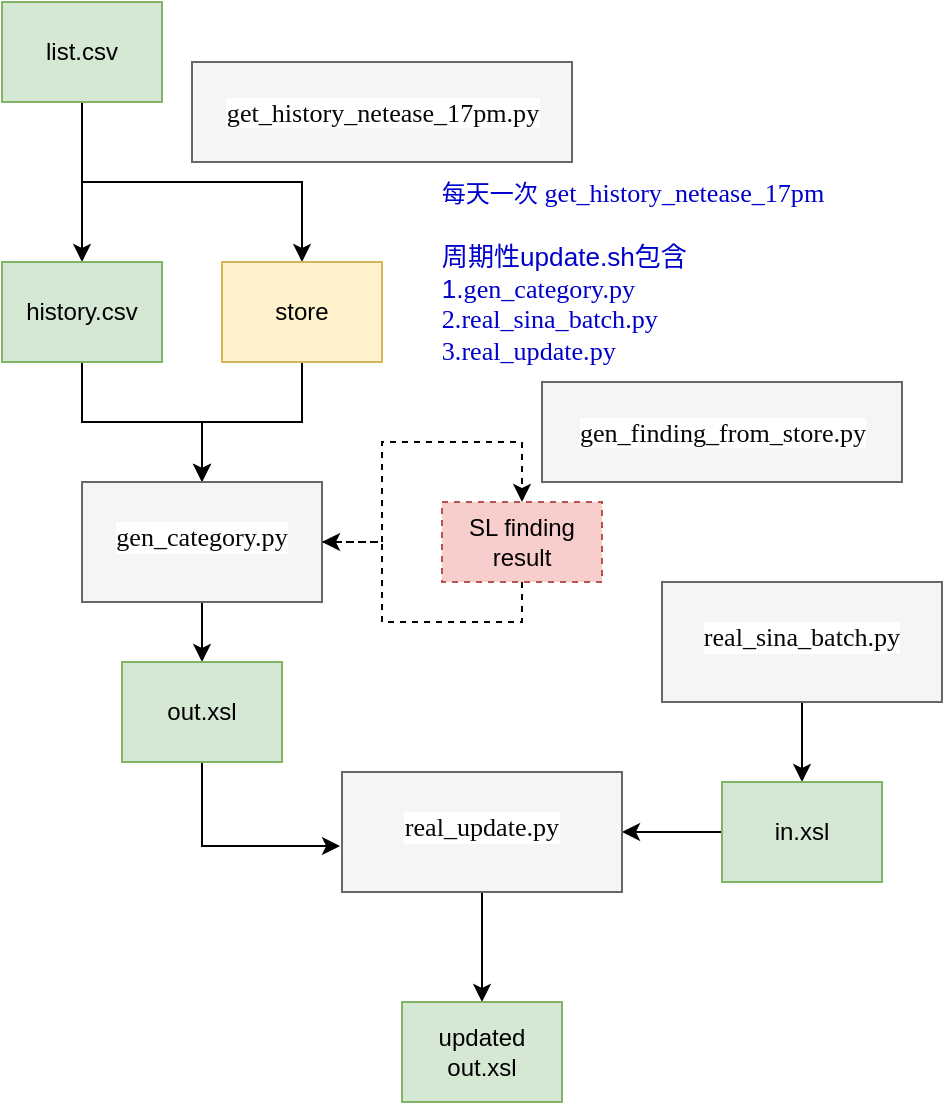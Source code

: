 <mxfile version="14.6.13" type="device"><diagram id="49M0BKL2xQ3SYK952rmj" name="第 1 页"><mxGraphModel dx="909" dy="672" grid="0" gridSize="10" guides="1" tooltips="1" connect="1" arrows="1" fold="1" page="1" pageScale="1" pageWidth="4681" pageHeight="3300" math="0" shadow="0"><root><mxCell id="0"/><mxCell id="1" parent="0"/><mxCell id="O12l0vSPh0vt8pcs6gfs-4" value="" style="edgeStyle=orthogonalEdgeStyle;rounded=0;orthogonalLoop=1;jettySize=auto;html=1;" edge="1" parent="1" source="O12l0vSPh0vt8pcs6gfs-1" target="O12l0vSPh0vt8pcs6gfs-3"><mxGeometry relative="1" as="geometry"/></mxCell><mxCell id="O12l0vSPh0vt8pcs6gfs-6" value="" style="edgeStyle=orthogonalEdgeStyle;rounded=0;orthogonalLoop=1;jettySize=auto;html=1;" edge="1" parent="1" source="O12l0vSPh0vt8pcs6gfs-1" target="O12l0vSPh0vt8pcs6gfs-5"><mxGeometry relative="1" as="geometry"><Array as="points"><mxPoint x="330" y="190"/><mxPoint x="440" y="190"/></Array></mxGeometry></mxCell><mxCell id="O12l0vSPh0vt8pcs6gfs-1" value="list.csv" style="rounded=0;whiteSpace=wrap;html=1;fillColor=#d5e8d4;strokeColor=#82b366;" vertex="1" parent="1"><mxGeometry x="290" y="100" width="80" height="50" as="geometry"/></mxCell><mxCell id="O12l0vSPh0vt8pcs6gfs-2" value="&lt;pre style=&quot;background-color: #ffffff ; color: #080808 ; font-family: &amp;#34;.applesystemuifont&amp;#34; ; font-size: 9.8pt&quot;&gt;&lt;br&gt;&lt;/pre&gt;" style="text;whiteSpace=wrap;html=1;" vertex="1" parent="1"><mxGeometry x="380" y="140" width="200" height="10" as="geometry"/></mxCell><mxCell id="O12l0vSPh0vt8pcs6gfs-10" style="edgeStyle=orthogonalEdgeStyle;rounded=0;orthogonalLoop=1;jettySize=auto;html=1;" edge="1" parent="1" source="O12l0vSPh0vt8pcs6gfs-3" target="O12l0vSPh0vt8pcs6gfs-8"><mxGeometry relative="1" as="geometry"/></mxCell><mxCell id="O12l0vSPh0vt8pcs6gfs-3" value="history.csv" style="rounded=0;whiteSpace=wrap;html=1;fillColor=#d5e8d4;strokeColor=#82b366;" vertex="1" parent="1"><mxGeometry x="290" y="230" width="80" height="50" as="geometry"/></mxCell><mxCell id="O12l0vSPh0vt8pcs6gfs-9" style="edgeStyle=orthogonalEdgeStyle;rounded=0;orthogonalLoop=1;jettySize=auto;html=1;" edge="1" parent="1" source="O12l0vSPh0vt8pcs6gfs-5" target="O12l0vSPh0vt8pcs6gfs-8"><mxGeometry relative="1" as="geometry"/></mxCell><mxCell id="O12l0vSPh0vt8pcs6gfs-5" value="store" style="rounded=0;whiteSpace=wrap;html=1;fillColor=#fff2cc;strokeColor=#d6b656;" vertex="1" parent="1"><mxGeometry x="400" y="230" width="80" height="50" as="geometry"/></mxCell><mxCell id="O12l0vSPh0vt8pcs6gfs-7" value="&lt;pre style=&quot;font-style: normal ; font-weight: 400 ; letter-spacing: normal ; text-align: left ; text-indent: 0px ; text-transform: none ; word-spacing: 0px ; background-color: rgb(255 , 255 , 255) ; color: rgb(8 , 8 , 8) ; font-family: &amp;#34;.applesystemuifont&amp;#34; ; font-size: 9.8pt&quot;&gt;&lt;br&gt;&lt;/pre&gt;" style="text;html=1;strokeColor=none;fillColor=none;align=center;verticalAlign=middle;whiteSpace=wrap;rounded=0;" vertex="1" parent="1"><mxGeometry x="410" y="160" width="40" height="20" as="geometry"/></mxCell><mxCell id="O12l0vSPh0vt8pcs6gfs-12" style="edgeStyle=orthogonalEdgeStyle;rounded=0;orthogonalLoop=1;jettySize=auto;html=1;entryX=0.5;entryY=0;entryDx=0;entryDy=0;dashed=1;" edge="1" parent="1" source="O12l0vSPh0vt8pcs6gfs-8" target="O12l0vSPh0vt8pcs6gfs-11"><mxGeometry relative="1" as="geometry"/></mxCell><mxCell id="O12l0vSPh0vt8pcs6gfs-19" value="" style="edgeStyle=orthogonalEdgeStyle;rounded=0;orthogonalLoop=1;jettySize=auto;html=1;entryX=0.5;entryY=0;entryDx=0;entryDy=0;" edge="1" parent="1" source="O12l0vSPh0vt8pcs6gfs-8" target="O12l0vSPh0vt8pcs6gfs-20"><mxGeometry relative="1" as="geometry"><mxPoint x="410" y="460" as="targetPoint"/></mxGeometry></mxCell><mxCell id="O12l0vSPh0vt8pcs6gfs-8" value="&lt;pre style=&quot;background-color: #ffffff ; color: #080808 ; font-family: &amp;quot;.applesystemuifont&amp;quot; ; font-size: 9.8pt&quot;&gt;gen_category.py&lt;/pre&gt;" style="text;whiteSpace=wrap;html=1;fillColor=#f5f5f5;strokeColor=#666666;fontColor=#333333;align=center;" vertex="1" parent="1"><mxGeometry x="330" y="340" width="120" height="60" as="geometry"/></mxCell><mxCell id="O12l0vSPh0vt8pcs6gfs-13" style="edgeStyle=orthogonalEdgeStyle;rounded=0;orthogonalLoop=1;jettySize=auto;html=1;exitX=0.5;exitY=1;exitDx=0;exitDy=0;dashed=1;" edge="1" parent="1" source="O12l0vSPh0vt8pcs6gfs-11" target="O12l0vSPh0vt8pcs6gfs-8"><mxGeometry relative="1" as="geometry"/></mxCell><mxCell id="O12l0vSPh0vt8pcs6gfs-11" value="SL finding result" style="rounded=0;whiteSpace=wrap;html=1;dashed=1;fillColor=#f8cecc;strokeColor=#b85450;" vertex="1" parent="1"><mxGeometry x="510" y="350" width="80" height="40" as="geometry"/></mxCell><mxCell id="O12l0vSPh0vt8pcs6gfs-16" value="&lt;pre style=&quot;background-color: #ffffff ; color: #080808 ; font-family: &amp;#34;.applesystemuifont&amp;#34; ; font-size: 9.8pt&quot;&gt;gen_finding_from_store.py&lt;/pre&gt;" style="text;html=1;align=center;verticalAlign=middle;resizable=0;points=[];autosize=1;strokeColor=#666666;fillColor=#f5f5f5;fontColor=#333333;" vertex="1" parent="1"><mxGeometry x="560" y="290" width="180" height="50" as="geometry"/></mxCell><mxCell id="O12l0vSPh0vt8pcs6gfs-32" style="edgeStyle=orthogonalEdgeStyle;rounded=0;orthogonalLoop=1;jettySize=auto;html=1;entryX=-0.007;entryY=0.617;entryDx=0;entryDy=0;entryPerimeter=0;" edge="1" parent="1" source="O12l0vSPh0vt8pcs6gfs-20" target="O12l0vSPh0vt8pcs6gfs-30"><mxGeometry relative="1" as="geometry"><Array as="points"><mxPoint x="390" y="522"/></Array></mxGeometry></mxCell><mxCell id="O12l0vSPh0vt8pcs6gfs-20" value="out.xsl" style="rounded=0;whiteSpace=wrap;html=1;fillColor=#d5e8d4;strokeColor=#82b366;" vertex="1" parent="1"><mxGeometry x="350" y="430" width="80" height="50" as="geometry"/></mxCell><mxCell id="O12l0vSPh0vt8pcs6gfs-23" value="&lt;pre style=&quot;text-align: left ; background-color: rgb(255 , 255 , 255) ; color: rgb(8 , 8 , 8) ; font-family: &amp;#34;.applesystemuifont&amp;#34; ; font-size: 9.8pt&quot;&gt;get_history_netease_17pm.py&lt;/pre&gt;" style="text;html=1;align=center;verticalAlign=middle;resizable=0;points=[];autosize=1;strokeColor=#666666;fillColor=#f5f5f5;fontColor=#333333;" vertex="1" parent="1"><mxGeometry x="385" y="130" width="190" height="50" as="geometry"/></mxCell><mxCell id="O12l0vSPh0vt8pcs6gfs-28" value="" style="edgeStyle=orthogonalEdgeStyle;rounded=0;orthogonalLoop=1;jettySize=auto;html=1;entryX=0.5;entryY=0;entryDx=0;entryDy=0;" edge="1" parent="1" source="O12l0vSPh0vt8pcs6gfs-26" target="O12l0vSPh0vt8pcs6gfs-29"><mxGeometry relative="1" as="geometry"><mxPoint x="690" y="530" as="targetPoint"/></mxGeometry></mxCell><mxCell id="O12l0vSPh0vt8pcs6gfs-26" value="&lt;pre style=&quot;background-color: #ffffff ; color: #080808 ; font-family: &amp;quot;.applesystemuifont&amp;quot; ; font-size: 9.8pt&quot;&gt;real_sina_batch.py&lt;/pre&gt;" style="text;whiteSpace=wrap;html=1;fillColor=#f5f5f5;strokeColor=#666666;fontColor=#333333;align=center;" vertex="1" parent="1"><mxGeometry x="620" y="390" width="140" height="60" as="geometry"/></mxCell><mxCell id="O12l0vSPh0vt8pcs6gfs-31" style="edgeStyle=orthogonalEdgeStyle;rounded=0;orthogonalLoop=1;jettySize=auto;html=1;entryX=1;entryY=0.5;entryDx=0;entryDy=0;" edge="1" parent="1" source="O12l0vSPh0vt8pcs6gfs-29" target="O12l0vSPh0vt8pcs6gfs-30"><mxGeometry relative="1" as="geometry"/></mxCell><mxCell id="O12l0vSPh0vt8pcs6gfs-29" value="in.xsl" style="rounded=0;whiteSpace=wrap;html=1;fillColor=#d5e8d4;strokeColor=#82b366;" vertex="1" parent="1"><mxGeometry x="650" y="490" width="80" height="50" as="geometry"/></mxCell><mxCell id="O12l0vSPh0vt8pcs6gfs-34" value="" style="edgeStyle=orthogonalEdgeStyle;rounded=0;orthogonalLoop=1;jettySize=auto;html=1;entryX=0.5;entryY=0;entryDx=0;entryDy=0;" edge="1" parent="1" source="O12l0vSPh0vt8pcs6gfs-30" target="O12l0vSPh0vt8pcs6gfs-35"><mxGeometry relative="1" as="geometry"><mxPoint x="530" y="625" as="targetPoint"/></mxGeometry></mxCell><mxCell id="O12l0vSPh0vt8pcs6gfs-30" value="&lt;pre style=&quot;background-color: #ffffff ; color: #080808 ; font-family: &amp;#34;.applesystemuifont&amp;#34; ; font-size: 9.8pt&quot;&gt;real_update.py&lt;/pre&gt;" style="text;whiteSpace=wrap;html=1;fillColor=#f5f5f5;strokeColor=#666666;fontColor=#333333;align=center;" vertex="1" parent="1"><mxGeometry x="460" y="485" width="140" height="60" as="geometry"/></mxCell><mxCell id="O12l0vSPh0vt8pcs6gfs-35" value="updated&lt;br&gt;out.xsl" style="rounded=0;whiteSpace=wrap;html=1;fillColor=#d5e8d4;strokeColor=#82b366;" vertex="1" parent="1"><mxGeometry x="490" y="600" width="80" height="50" as="geometry"/></mxCell><mxCell id="O12l0vSPh0vt8pcs6gfs-36" value="&lt;div style=&quot;text-align: left&quot;&gt;&lt;span&gt;每天一次&amp;nbsp;&lt;/span&gt;&lt;span style=&quot;background-color: rgb(255, 255, 255); font-family: &amp;quot;.applesystemuifont&amp;quot;; font-size: 9.8pt;&quot;&gt;get_history_netease_17pm&lt;/span&gt;&lt;/div&gt;&lt;span style=&quot;background-color: rgb(255 , 255 , 255)&quot;&gt;&lt;div style=&quot;text-align: left&quot;&gt;&lt;font face=&quot;.applesystemuifont&quot;&gt;&lt;span style=&quot;font-size: 13.067px&quot;&gt;&lt;br&gt;&lt;/span&gt;&lt;/font&gt;&lt;/div&gt;&lt;font face=&quot;.applesystemuifont&quot;&gt;&lt;div style=&quot;text-align: left&quot;&gt;&lt;span style=&quot;font-size: 9.8pt&quot;&gt;周期性update.sh包含&lt;/span&gt;&lt;/div&gt;&lt;/font&gt;&lt;font face=&quot;.applesystemuifont&quot;&gt;&lt;div style=&quot;text-align: left&quot;&gt;&lt;span style=&quot;font-size: 9.8pt&quot;&gt;1.&lt;/span&gt;&lt;span style=&quot;font-family: &amp;quot;.applesystemuifont&amp;quot; ; font-size: 9.8pt ; text-align: center&quot;&gt;gen_category.py&lt;/span&gt;&lt;/div&gt;&lt;div style=&quot;text-align: left&quot;&gt;&lt;span style=&quot;font-family: &amp;quot;.applesystemuifont&amp;quot; ; font-size: 9.8pt ; text-align: center&quot;&gt;2.&lt;/span&gt;&lt;span style=&quot;font-family: &amp;quot;.applesystemuifont&amp;quot; ; font-size: 9.8pt ; text-align: center&quot;&gt;real_sina_batch.py&lt;/span&gt;&lt;/div&gt;&lt;div style=&quot;text-align: left&quot;&gt;&lt;span style=&quot;font-family: &amp;quot;.applesystemuifont&amp;quot; ; font-size: 9.8pt ; text-align: center&quot;&gt;3.&lt;/span&gt;&lt;span style=&quot;font-family: &amp;quot;.applesystemuifont&amp;quot; ; font-size: 9.8pt ; text-align: center&quot;&gt;real_update.py&lt;/span&gt;&lt;/div&gt;&lt;/font&gt;&lt;/span&gt;" style="text;html=1;align=center;verticalAlign=middle;resizable=0;points=[];autosize=1;strokeColor=none;fontColor=#0000CC;" vertex="1" parent="1"><mxGeometry x="490" y="190" width="230" height="90" as="geometry"/></mxCell></root></mxGraphModel></diagram></mxfile>